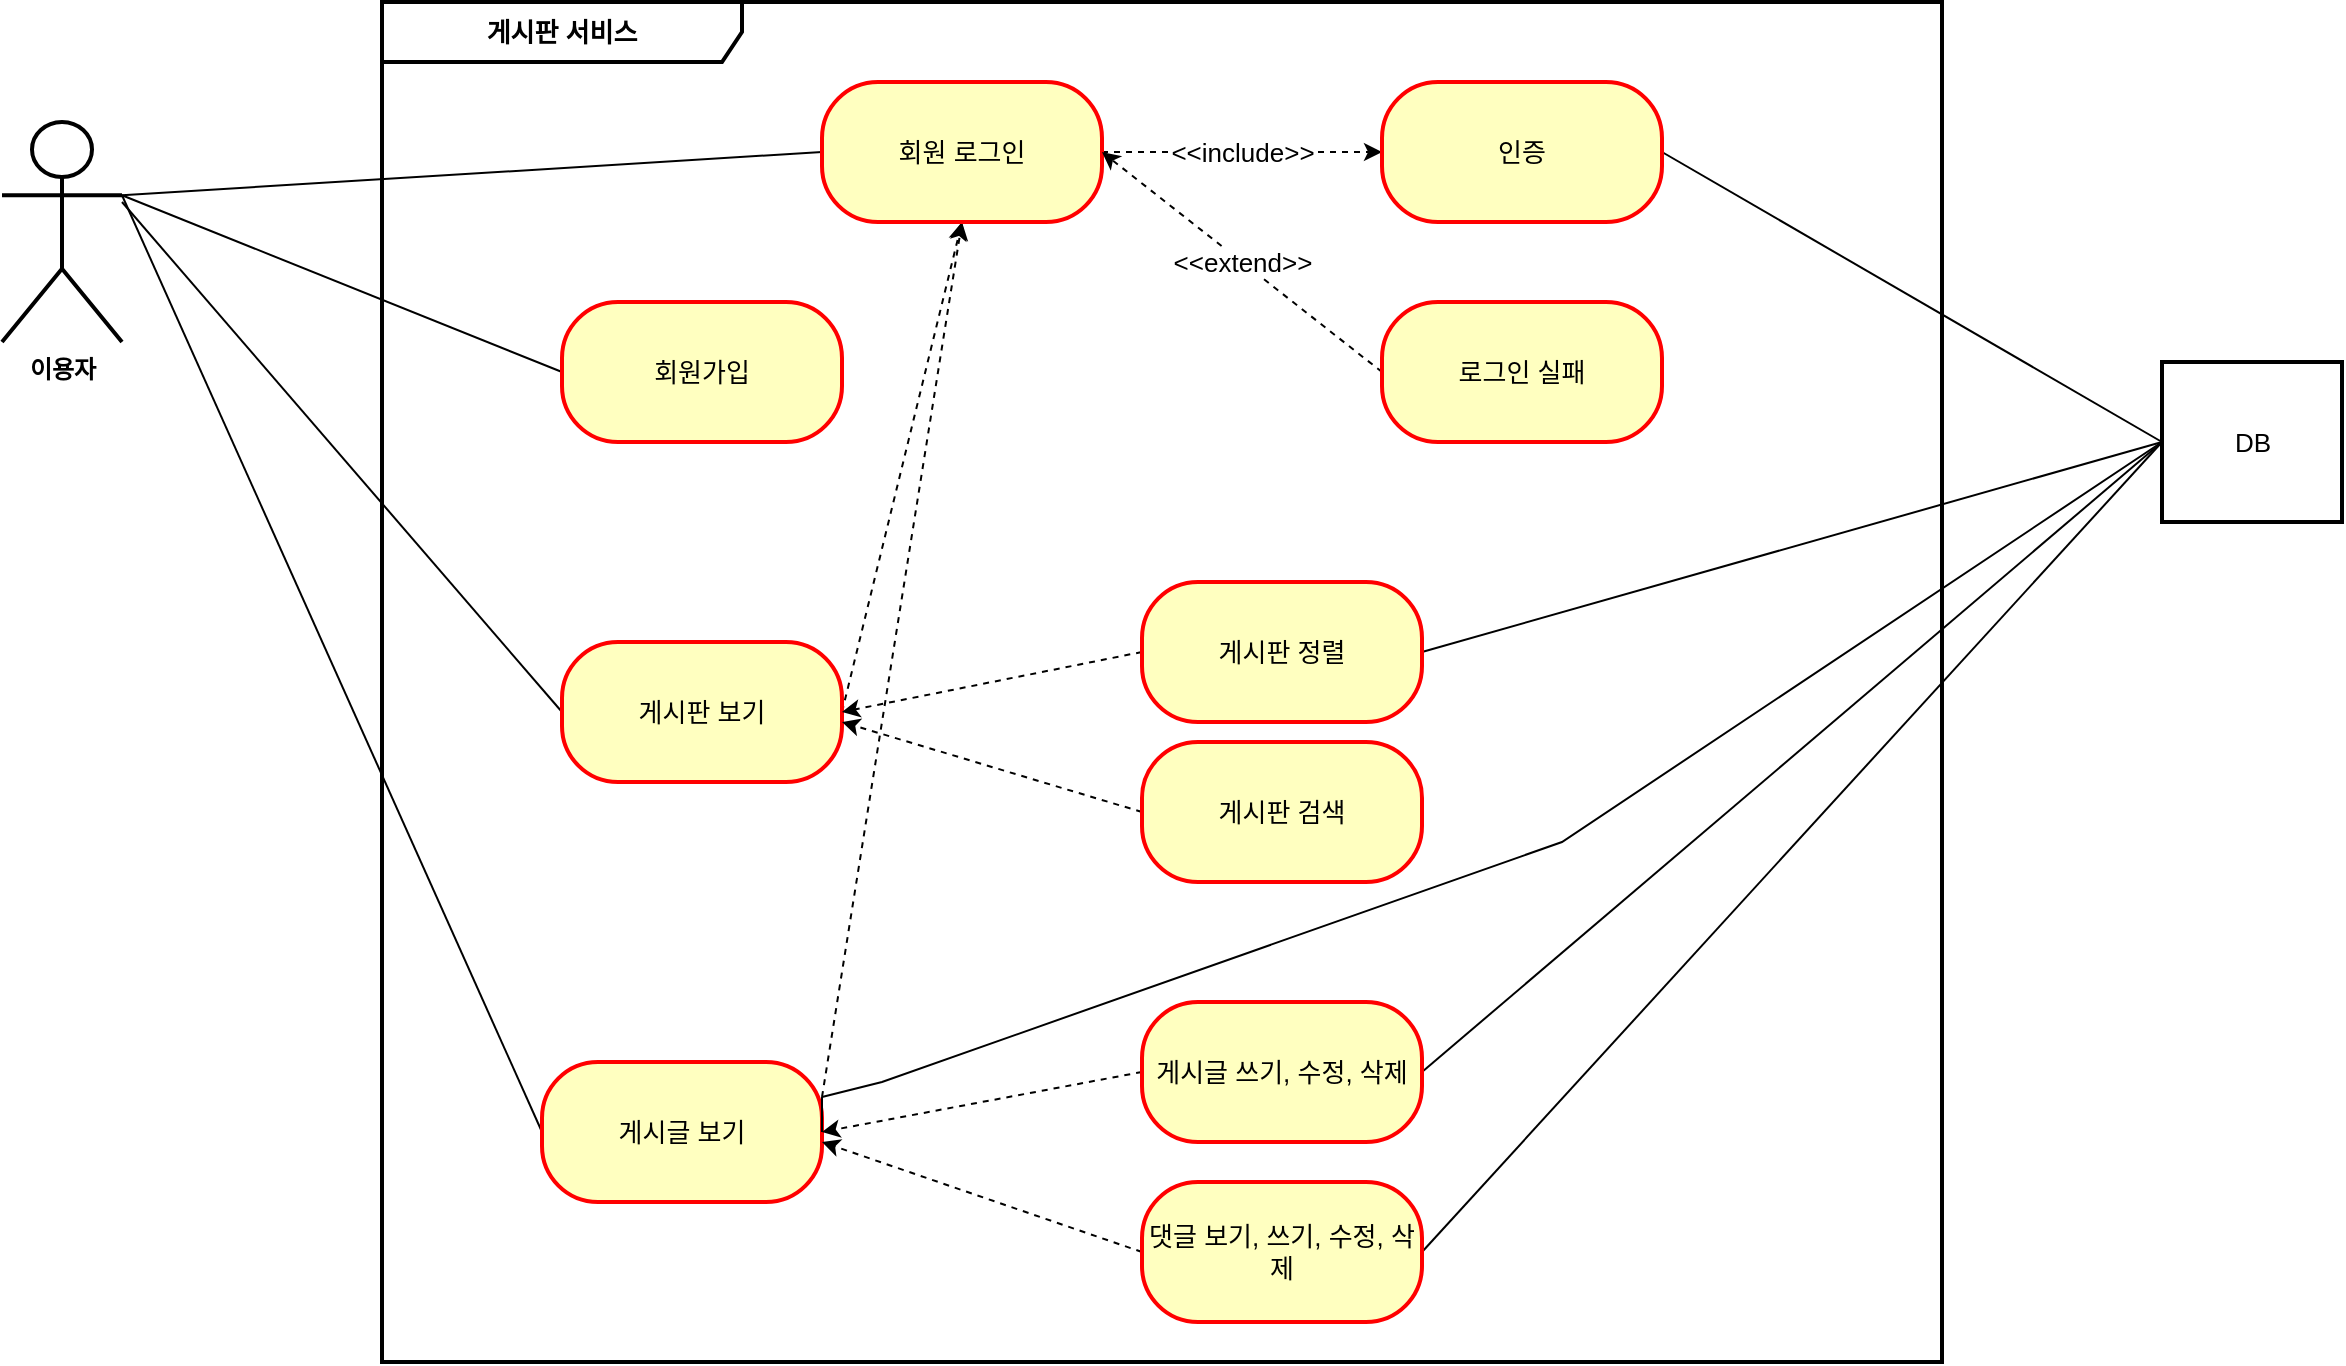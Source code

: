 <mxfile version="20.8.20" type="github">
  <diagram name="페이지-1" id="uDJoiG9algmf2NQn5Tnr">
    <mxGraphModel dx="1593" dy="876" grid="1" gridSize="10" guides="1" tooltips="1" connect="1" arrows="1" fold="1" page="1" pageScale="1" pageWidth="827" pageHeight="1169" math="0" shadow="0">
      <root>
        <mxCell id="0" />
        <mxCell id="1" parent="0" />
        <mxCell id="CuC0xupn7Pqgi-vXpx9m-2" value="이용자" style="shape=umlActor;verticalLabelPosition=bottom;verticalAlign=top;html=1;outlineConnect=0;fontStyle=1;strokeWidth=2;" vertex="1" parent="1">
          <mxGeometry x="20" y="120" width="60" height="110" as="geometry" />
        </mxCell>
        <mxCell id="CuC0xupn7Pqgi-vXpx9m-6" value="게시판 서비스" style="shape=umlFrame;whiteSpace=wrap;html=1;pointerEvents=0;width=180;height=30;fontSize=13;strokeWidth=2;fontStyle=1" vertex="1" parent="1">
          <mxGeometry x="210" y="60" width="780" height="680" as="geometry" />
        </mxCell>
        <mxCell id="CuC0xupn7Pqgi-vXpx9m-38" style="rounded=0;orthogonalLoop=1;jettySize=auto;html=1;exitX=0;exitY=0.5;exitDx=0;exitDy=0;entryX=1;entryY=0.333;entryDx=0;entryDy=0;entryPerimeter=0;fontSize=13;endArrow=none;endFill=0;" edge="1" parent="1" source="CuC0xupn7Pqgi-vXpx9m-9" target="CuC0xupn7Pqgi-vXpx9m-2">
          <mxGeometry relative="1" as="geometry" />
        </mxCell>
        <mxCell id="CuC0xupn7Pqgi-vXpx9m-9" value="회원가입" style="rounded=1;whiteSpace=wrap;html=1;arcSize=40;fontColor=#000000;fillColor=#ffffc0;strokeColor=#ff0000;strokeWidth=2;fontSize=13;" vertex="1" parent="1">
          <mxGeometry x="300" y="210" width="140" height="70" as="geometry" />
        </mxCell>
        <mxCell id="CuC0xupn7Pqgi-vXpx9m-39" style="edgeStyle=none;rounded=0;orthogonalLoop=1;jettySize=auto;html=1;exitX=0;exitY=0.5;exitDx=0;exitDy=0;fontSize=13;endArrow=none;endFill=0;" edge="1" parent="1" source="CuC0xupn7Pqgi-vXpx9m-11">
          <mxGeometry relative="1" as="geometry">
            <mxPoint x="80" y="160" as="targetPoint" />
          </mxGeometry>
        </mxCell>
        <mxCell id="CuC0xupn7Pqgi-vXpx9m-46" style="edgeStyle=none;rounded=0;orthogonalLoop=1;jettySize=auto;html=1;exitX=1;exitY=0.5;exitDx=0;exitDy=0;entryX=0.5;entryY=1;entryDx=0;entryDy=0;dashed=1;strokeColor=default;fontSize=13;endArrow=classic;endFill=1;" edge="1" parent="1" source="CuC0xupn7Pqgi-vXpx9m-11" target="CuC0xupn7Pqgi-vXpx9m-13">
          <mxGeometry relative="1" as="geometry" />
        </mxCell>
        <mxCell id="CuC0xupn7Pqgi-vXpx9m-11" value="게시판 보기" style="rounded=1;whiteSpace=wrap;html=1;arcSize=40;fontColor=#000000;fillColor=#ffffc0;strokeColor=#ff0000;strokeWidth=2;fontSize=13;" vertex="1" parent="1">
          <mxGeometry x="300" y="380" width="140" height="70" as="geometry" />
        </mxCell>
        <mxCell id="CuC0xupn7Pqgi-vXpx9m-40" style="edgeStyle=none;rounded=0;orthogonalLoop=1;jettySize=auto;html=1;exitX=0;exitY=0.5;exitDx=0;exitDy=0;entryX=1;entryY=0.333;entryDx=0;entryDy=0;entryPerimeter=0;fontSize=13;endArrow=none;endFill=0;" edge="1" parent="1" source="CuC0xupn7Pqgi-vXpx9m-12" target="CuC0xupn7Pqgi-vXpx9m-2">
          <mxGeometry relative="1" as="geometry" />
        </mxCell>
        <mxCell id="CuC0xupn7Pqgi-vXpx9m-47" style="edgeStyle=none;rounded=0;orthogonalLoop=1;jettySize=auto;html=1;exitX=1;exitY=0.25;exitDx=0;exitDy=0;entryX=0.5;entryY=1;entryDx=0;entryDy=0;dashed=1;strokeColor=default;fontSize=13;endArrow=classic;endFill=1;" edge="1" parent="1" source="CuC0xupn7Pqgi-vXpx9m-12" target="CuC0xupn7Pqgi-vXpx9m-13">
          <mxGeometry relative="1" as="geometry" />
        </mxCell>
        <mxCell id="CuC0xupn7Pqgi-vXpx9m-12" value="게시글 보기" style="rounded=1;whiteSpace=wrap;html=1;arcSize=40;fontColor=#000000;fillColor=#ffffc0;strokeColor=#ff0000;strokeWidth=2;fontSize=13;" vertex="1" parent="1">
          <mxGeometry x="290" y="590" width="140" height="70" as="geometry" />
        </mxCell>
        <mxCell id="CuC0xupn7Pqgi-vXpx9m-41" style="edgeStyle=none;rounded=0;orthogonalLoop=1;jettySize=auto;html=1;exitX=0;exitY=0.5;exitDx=0;exitDy=0;entryX=1;entryY=0.333;entryDx=0;entryDy=0;entryPerimeter=0;fontSize=13;endArrow=none;endFill=0;" edge="1" parent="1" source="CuC0xupn7Pqgi-vXpx9m-13" target="CuC0xupn7Pqgi-vXpx9m-2">
          <mxGeometry relative="1" as="geometry" />
        </mxCell>
        <mxCell id="CuC0xupn7Pqgi-vXpx9m-42" style="edgeStyle=none;rounded=0;orthogonalLoop=1;jettySize=auto;html=1;exitX=1;exitY=0.5;exitDx=0;exitDy=0;entryX=0;entryY=0.5;entryDx=0;entryDy=0;fontSize=13;endArrow=classic;endFill=1;strokeColor=default;dashed=1;" edge="1" parent="1" source="CuC0xupn7Pqgi-vXpx9m-13" target="CuC0xupn7Pqgi-vXpx9m-14">
          <mxGeometry relative="1" as="geometry" />
        </mxCell>
        <mxCell id="CuC0xupn7Pqgi-vXpx9m-44" value="&amp;lt;&amp;lt;include&amp;gt;&amp;gt;" style="edgeLabel;html=1;align=center;verticalAlign=middle;resizable=0;points=[];fontSize=13;" vertex="1" connectable="0" parent="CuC0xupn7Pqgi-vXpx9m-42">
          <mxGeometry relative="1" as="geometry">
            <mxPoint as="offset" />
          </mxGeometry>
        </mxCell>
        <mxCell id="CuC0xupn7Pqgi-vXpx9m-13" value="회원 로그인" style="rounded=1;whiteSpace=wrap;html=1;arcSize=40;fontColor=#000000;fillColor=#ffffc0;strokeColor=#ff0000;strokeWidth=2;fontSize=13;" vertex="1" parent="1">
          <mxGeometry x="430" y="100" width="140" height="70" as="geometry" />
        </mxCell>
        <mxCell id="CuC0xupn7Pqgi-vXpx9m-57" style="edgeStyle=none;rounded=0;orthogonalLoop=1;jettySize=auto;html=1;exitX=1;exitY=0.5;exitDx=0;exitDy=0;entryX=0;entryY=0.5;entryDx=0;entryDy=0;strokeColor=default;fontSize=13;endArrow=none;endFill=0;" edge="1" parent="1" source="CuC0xupn7Pqgi-vXpx9m-14" target="CuC0xupn7Pqgi-vXpx9m-54">
          <mxGeometry relative="1" as="geometry" />
        </mxCell>
        <mxCell id="CuC0xupn7Pqgi-vXpx9m-14" value="인증" style="rounded=1;whiteSpace=wrap;html=1;arcSize=40;fontColor=#000000;fillColor=#ffffc0;strokeColor=#ff0000;strokeWidth=2;fontSize=13;" vertex="1" parent="1">
          <mxGeometry x="710" y="100" width="140" height="70" as="geometry" />
        </mxCell>
        <mxCell id="CuC0xupn7Pqgi-vXpx9m-43" style="edgeStyle=none;rounded=0;orthogonalLoop=1;jettySize=auto;html=1;exitX=0;exitY=0.5;exitDx=0;exitDy=0;entryX=1;entryY=0.5;entryDx=0;entryDy=0;fontSize=13;endArrow=classic;endFill=1;dashed=1;" edge="1" parent="1" source="CuC0xupn7Pqgi-vXpx9m-15" target="CuC0xupn7Pqgi-vXpx9m-13">
          <mxGeometry relative="1" as="geometry" />
        </mxCell>
        <mxCell id="CuC0xupn7Pqgi-vXpx9m-45" value="&amp;lt;&amp;lt;extend&amp;gt;&amp;gt;" style="edgeLabel;html=1;align=center;verticalAlign=middle;resizable=0;points=[];fontSize=13;" vertex="1" connectable="0" parent="CuC0xupn7Pqgi-vXpx9m-43">
          <mxGeometry relative="1" as="geometry">
            <mxPoint as="offset" />
          </mxGeometry>
        </mxCell>
        <mxCell id="CuC0xupn7Pqgi-vXpx9m-15" value="로그인 실패" style="rounded=1;whiteSpace=wrap;html=1;arcSize=40;fontColor=#000000;fillColor=#ffffc0;strokeColor=#ff0000;strokeWidth=2;fontSize=13;" vertex="1" parent="1">
          <mxGeometry x="710" y="210" width="140" height="70" as="geometry" />
        </mxCell>
        <mxCell id="CuC0xupn7Pqgi-vXpx9m-49" style="edgeStyle=none;rounded=0;orthogonalLoop=1;jettySize=auto;html=1;exitX=0;exitY=0.5;exitDx=0;exitDy=0;dashed=1;strokeColor=default;fontSize=13;endArrow=classic;endFill=1;" edge="1" parent="1" source="CuC0xupn7Pqgi-vXpx9m-16">
          <mxGeometry relative="1" as="geometry">
            <mxPoint x="440" y="420" as="targetPoint" />
          </mxGeometry>
        </mxCell>
        <mxCell id="CuC0xupn7Pqgi-vXpx9m-58" style="edgeStyle=none;rounded=0;orthogonalLoop=1;jettySize=auto;html=1;exitX=1;exitY=0.25;exitDx=0;exitDy=0;strokeColor=default;fontSize=13;endArrow=none;endFill=0;" edge="1" parent="1" source="CuC0xupn7Pqgi-vXpx9m-12">
          <mxGeometry relative="1" as="geometry">
            <mxPoint x="1100.0" y="280" as="targetPoint" />
            <Array as="points">
              <mxPoint x="460" y="600" />
              <mxPoint x="800" y="480" />
            </Array>
          </mxGeometry>
        </mxCell>
        <mxCell id="CuC0xupn7Pqgi-vXpx9m-16" value="게시판 검색" style="rounded=1;whiteSpace=wrap;html=1;arcSize=40;fontColor=#000000;fillColor=#ffffc0;strokeColor=#ff0000;strokeWidth=2;fontSize=13;" vertex="1" parent="1">
          <mxGeometry x="590" y="430" width="140" height="70" as="geometry" />
        </mxCell>
        <mxCell id="CuC0xupn7Pqgi-vXpx9m-48" style="edgeStyle=none;rounded=0;orthogonalLoop=1;jettySize=auto;html=1;exitX=0;exitY=0.5;exitDx=0;exitDy=0;entryX=1;entryY=0.5;entryDx=0;entryDy=0;dashed=1;strokeColor=default;fontSize=13;endArrow=classic;endFill=1;" edge="1" parent="1" source="CuC0xupn7Pqgi-vXpx9m-18" target="CuC0xupn7Pqgi-vXpx9m-11">
          <mxGeometry relative="1" as="geometry" />
        </mxCell>
        <mxCell id="CuC0xupn7Pqgi-vXpx9m-61" style="edgeStyle=none;rounded=0;orthogonalLoop=1;jettySize=auto;html=1;exitX=1;exitY=0.5;exitDx=0;exitDy=0;strokeColor=default;fontSize=13;endArrow=none;endFill=0;" edge="1" parent="1" source="CuC0xupn7Pqgi-vXpx9m-18">
          <mxGeometry relative="1" as="geometry">
            <mxPoint x="1100.0" y="280" as="targetPoint" />
          </mxGeometry>
        </mxCell>
        <mxCell id="CuC0xupn7Pqgi-vXpx9m-18" value="게시판 정렬" style="rounded=1;whiteSpace=wrap;html=1;arcSize=40;fontColor=#000000;fillColor=#ffffc0;strokeColor=#ff0000;strokeWidth=2;fontSize=13;" vertex="1" parent="1">
          <mxGeometry x="590" y="350" width="140" height="70" as="geometry" />
        </mxCell>
        <mxCell id="CuC0xupn7Pqgi-vXpx9m-50" style="edgeStyle=none;rounded=0;orthogonalLoop=1;jettySize=auto;html=1;exitX=0;exitY=0.5;exitDx=0;exitDy=0;entryX=1;entryY=0.5;entryDx=0;entryDy=0;dashed=1;strokeColor=default;fontSize=13;endArrow=classic;endFill=1;" edge="1" parent="1" source="CuC0xupn7Pqgi-vXpx9m-19" target="CuC0xupn7Pqgi-vXpx9m-12">
          <mxGeometry relative="1" as="geometry" />
        </mxCell>
        <mxCell id="CuC0xupn7Pqgi-vXpx9m-59" style="edgeStyle=none;rounded=0;orthogonalLoop=1;jettySize=auto;html=1;exitX=1;exitY=0.5;exitDx=0;exitDy=0;strokeColor=default;fontSize=13;endArrow=none;endFill=0;" edge="1" parent="1" source="CuC0xupn7Pqgi-vXpx9m-19">
          <mxGeometry relative="1" as="geometry">
            <mxPoint x="1100.0" y="280" as="targetPoint" />
          </mxGeometry>
        </mxCell>
        <mxCell id="CuC0xupn7Pqgi-vXpx9m-19" value="게시글 쓰기, 수정, 삭제" style="rounded=1;whiteSpace=wrap;html=1;arcSize=40;fontColor=#000000;fillColor=#ffffc0;strokeColor=#ff0000;strokeWidth=2;fontSize=13;" vertex="1" parent="1">
          <mxGeometry x="590" y="560" width="140" height="70" as="geometry" />
        </mxCell>
        <mxCell id="CuC0xupn7Pqgi-vXpx9m-51" style="edgeStyle=none;rounded=0;orthogonalLoop=1;jettySize=auto;html=1;exitX=0;exitY=0.5;exitDx=0;exitDy=0;dashed=1;strokeColor=default;fontSize=13;endArrow=classic;endFill=1;" edge="1" parent="1" source="CuC0xupn7Pqgi-vXpx9m-20">
          <mxGeometry relative="1" as="geometry">
            <mxPoint x="430" y="630" as="targetPoint" />
          </mxGeometry>
        </mxCell>
        <mxCell id="CuC0xupn7Pqgi-vXpx9m-60" style="edgeStyle=none;rounded=0;orthogonalLoop=1;jettySize=auto;html=1;exitX=1;exitY=0.5;exitDx=0;exitDy=0;strokeColor=default;fontSize=13;endArrow=none;endFill=0;" edge="1" parent="1" source="CuC0xupn7Pqgi-vXpx9m-20">
          <mxGeometry relative="1" as="geometry">
            <mxPoint x="1100.0" y="280" as="targetPoint" />
          </mxGeometry>
        </mxCell>
        <mxCell id="CuC0xupn7Pqgi-vXpx9m-20" value="댓글 보기, 쓰기, 수정, 삭제" style="rounded=1;whiteSpace=wrap;html=1;arcSize=40;fontColor=#000000;fillColor=#ffffc0;strokeColor=#ff0000;strokeWidth=2;fontSize=13;" vertex="1" parent="1">
          <mxGeometry x="590" y="650" width="140" height="70" as="geometry" />
        </mxCell>
        <mxCell id="CuC0xupn7Pqgi-vXpx9m-54" value="DB" style="html=1;dropTarget=0;strokeWidth=2;fontSize=13;" vertex="1" parent="1">
          <mxGeometry x="1100" y="240" width="90" height="80" as="geometry" />
        </mxCell>
        <mxCell id="CuC0xupn7Pqgi-vXpx9m-56" style="edgeStyle=none;rounded=0;orthogonalLoop=1;jettySize=auto;html=1;exitX=1;exitY=0.5;exitDx=0;exitDy=0;dashed=1;strokeColor=default;fontSize=13;endArrow=classic;endFill=1;" edge="1" parent="1" source="CuC0xupn7Pqgi-vXpx9m-15" target="CuC0xupn7Pqgi-vXpx9m-15">
          <mxGeometry relative="1" as="geometry" />
        </mxCell>
        <mxCell id="CuC0xupn7Pqgi-vXpx9m-62" style="edgeStyle=none;rounded=0;orthogonalLoop=1;jettySize=auto;html=1;exitX=1;exitY=0.25;exitDx=0;exitDy=0;entryX=1;entryY=0.5;entryDx=0;entryDy=0;strokeColor=default;fontSize=13;endArrow=none;endFill=0;" edge="1" parent="1" source="CuC0xupn7Pqgi-vXpx9m-12" target="CuC0xupn7Pqgi-vXpx9m-12">
          <mxGeometry relative="1" as="geometry" />
        </mxCell>
      </root>
    </mxGraphModel>
  </diagram>
</mxfile>

